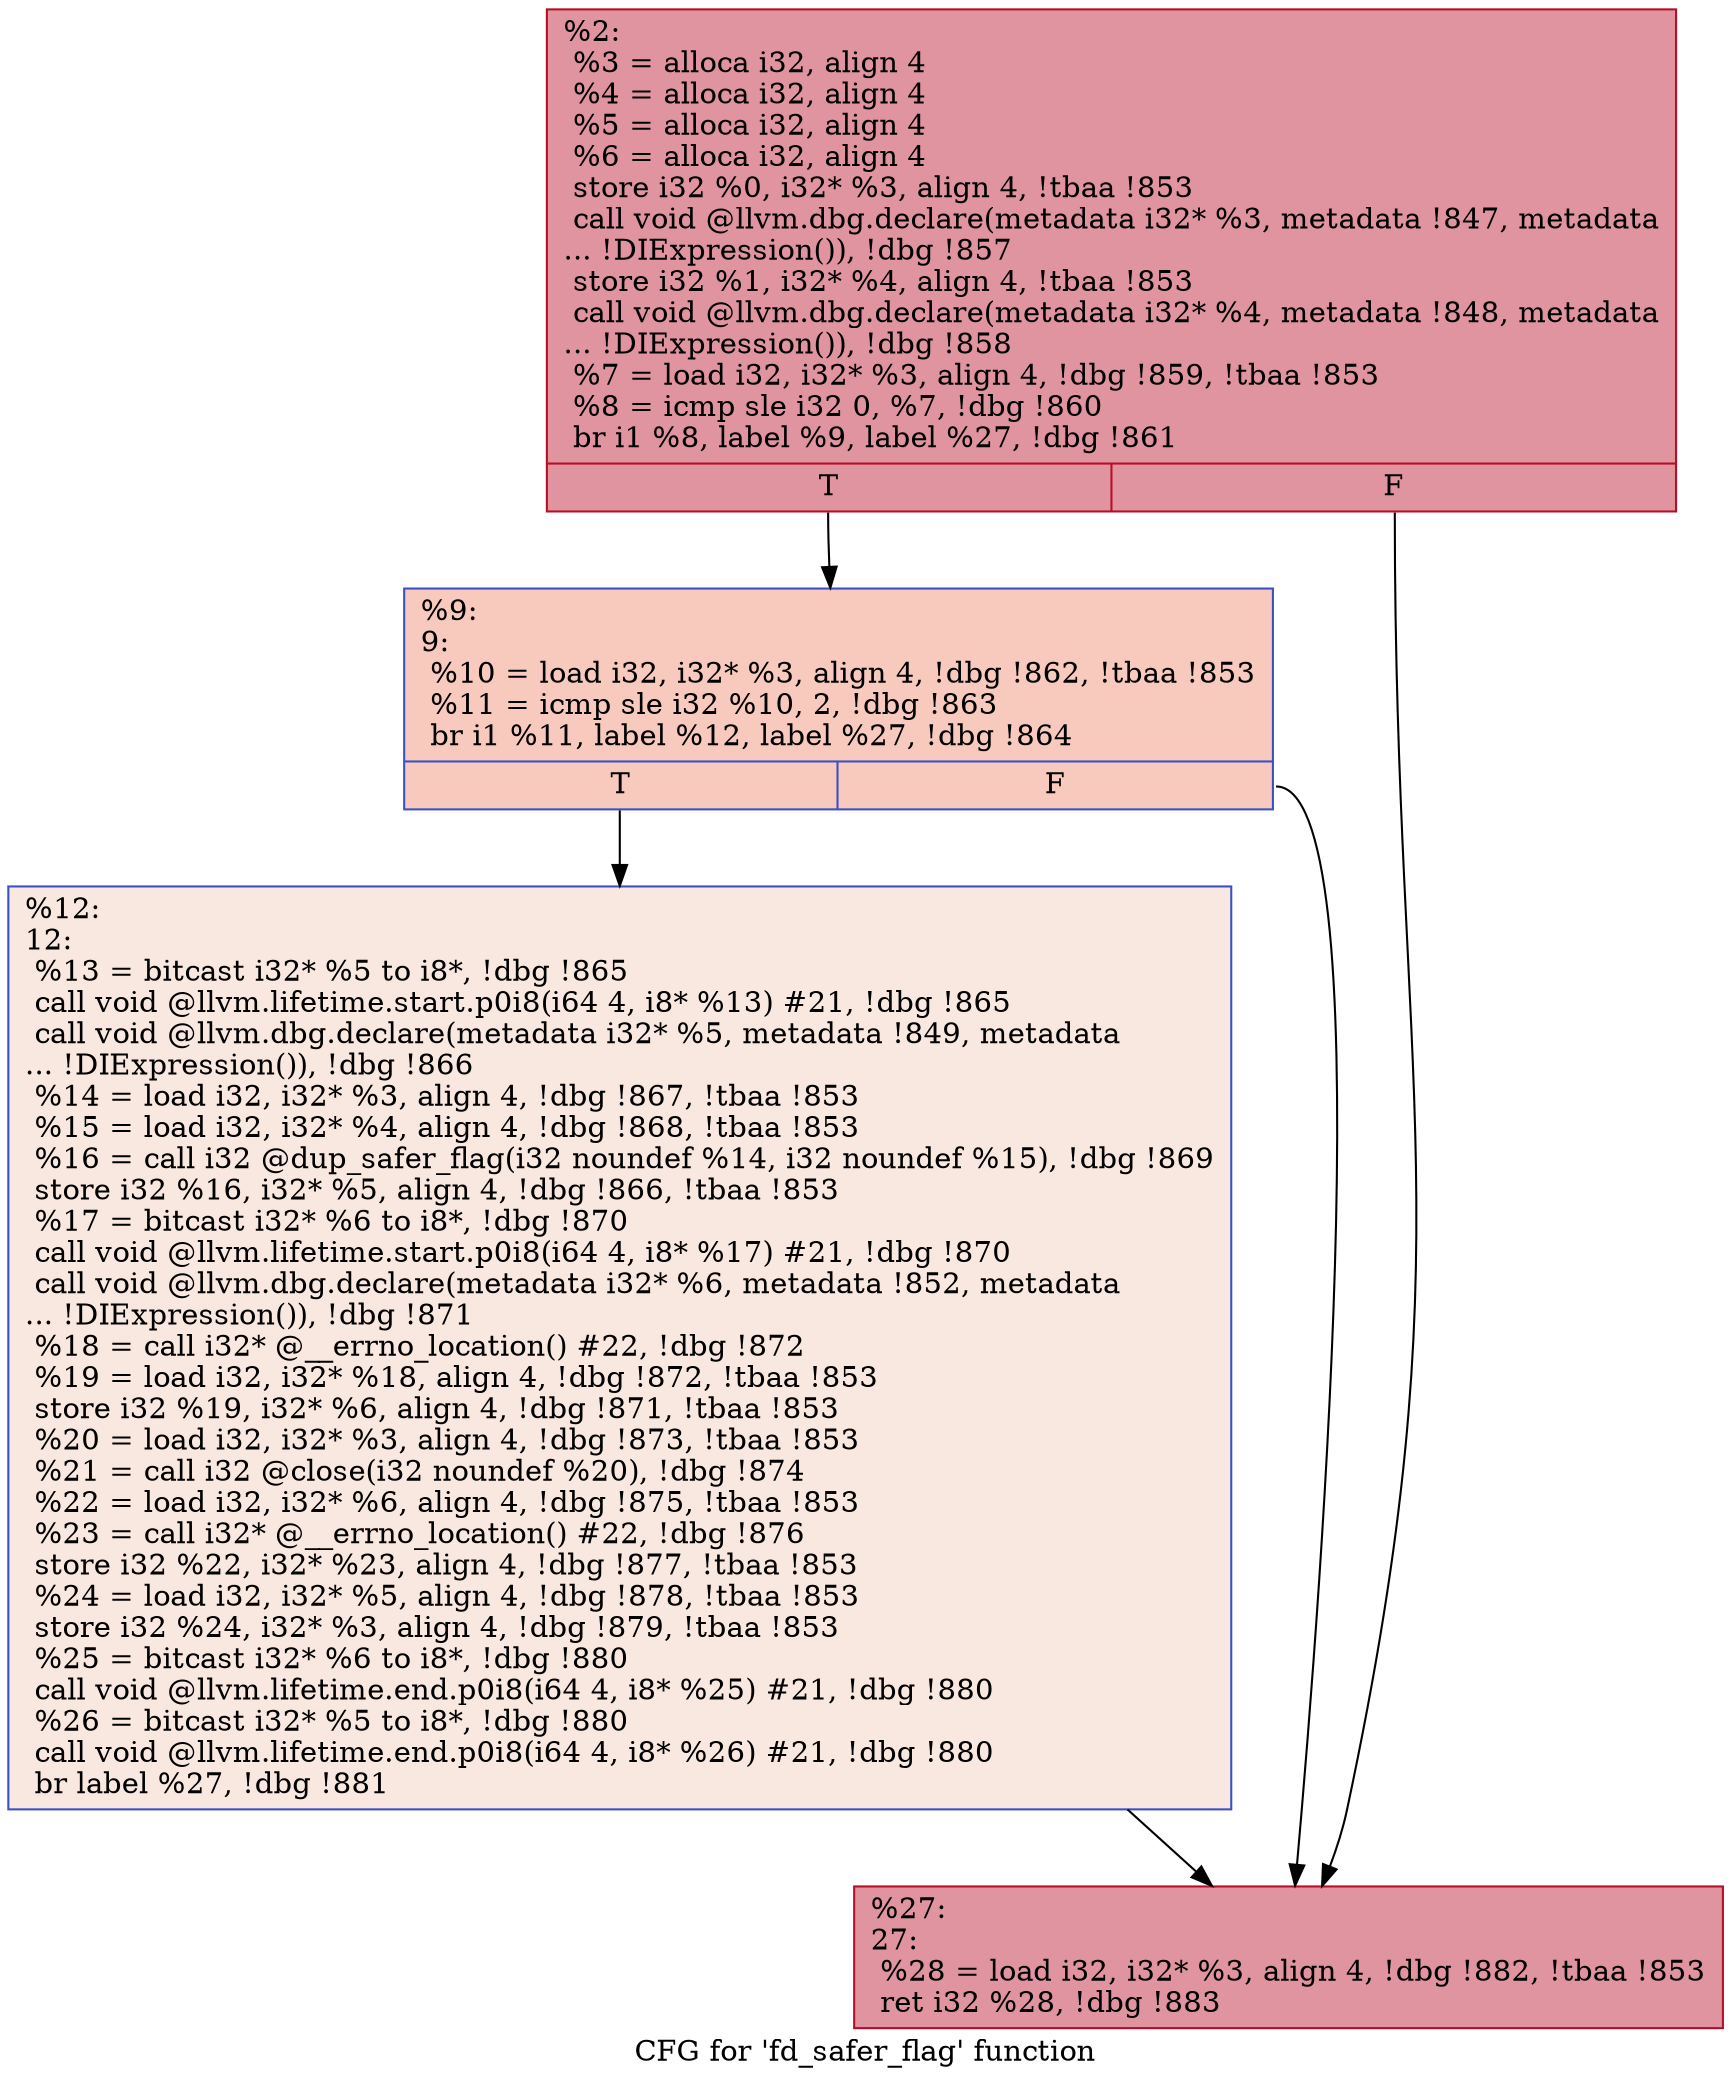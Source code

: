digraph "CFG for 'fd_safer_flag' function" {
	label="CFG for 'fd_safer_flag' function";

	Node0x23ffb10 [shape=record,color="#b70d28ff", style=filled, fillcolor="#b70d2870",label="{%2:\l  %3 = alloca i32, align 4\l  %4 = alloca i32, align 4\l  %5 = alloca i32, align 4\l  %6 = alloca i32, align 4\l  store i32 %0, i32* %3, align 4, !tbaa !853\l  call void @llvm.dbg.declare(metadata i32* %3, metadata !847, metadata\l... !DIExpression()), !dbg !857\l  store i32 %1, i32* %4, align 4, !tbaa !853\l  call void @llvm.dbg.declare(metadata i32* %4, metadata !848, metadata\l... !DIExpression()), !dbg !858\l  %7 = load i32, i32* %3, align 4, !dbg !859, !tbaa !853\l  %8 = icmp sle i32 0, %7, !dbg !860\l  br i1 %8, label %9, label %27, !dbg !861\l|{<s0>T|<s1>F}}"];
	Node0x23ffb10:s0 -> Node0x24031f0;
	Node0x23ffb10:s1 -> Node0x2403290;
	Node0x24031f0 [shape=record,color="#3d50c3ff", style=filled, fillcolor="#ef886b70",label="{%9:\l9:                                                \l  %10 = load i32, i32* %3, align 4, !dbg !862, !tbaa !853\l  %11 = icmp sle i32 %10, 2, !dbg !863\l  br i1 %11, label %12, label %27, !dbg !864\l|{<s0>T|<s1>F}}"];
	Node0x24031f0:s0 -> Node0x2403240;
	Node0x24031f0:s1 -> Node0x2403290;
	Node0x2403240 [shape=record,color="#3d50c3ff", style=filled, fillcolor="#f1ccb870",label="{%12:\l12:                                               \l  %13 = bitcast i32* %5 to i8*, !dbg !865\l  call void @llvm.lifetime.start.p0i8(i64 4, i8* %13) #21, !dbg !865\l  call void @llvm.dbg.declare(metadata i32* %5, metadata !849, metadata\l... !DIExpression()), !dbg !866\l  %14 = load i32, i32* %3, align 4, !dbg !867, !tbaa !853\l  %15 = load i32, i32* %4, align 4, !dbg !868, !tbaa !853\l  %16 = call i32 @dup_safer_flag(i32 noundef %14, i32 noundef %15), !dbg !869\l  store i32 %16, i32* %5, align 4, !dbg !866, !tbaa !853\l  %17 = bitcast i32* %6 to i8*, !dbg !870\l  call void @llvm.lifetime.start.p0i8(i64 4, i8* %17) #21, !dbg !870\l  call void @llvm.dbg.declare(metadata i32* %6, metadata !852, metadata\l... !DIExpression()), !dbg !871\l  %18 = call i32* @__errno_location() #22, !dbg !872\l  %19 = load i32, i32* %18, align 4, !dbg !872, !tbaa !853\l  store i32 %19, i32* %6, align 4, !dbg !871, !tbaa !853\l  %20 = load i32, i32* %3, align 4, !dbg !873, !tbaa !853\l  %21 = call i32 @close(i32 noundef %20), !dbg !874\l  %22 = load i32, i32* %6, align 4, !dbg !875, !tbaa !853\l  %23 = call i32* @__errno_location() #22, !dbg !876\l  store i32 %22, i32* %23, align 4, !dbg !877, !tbaa !853\l  %24 = load i32, i32* %5, align 4, !dbg !878, !tbaa !853\l  store i32 %24, i32* %3, align 4, !dbg !879, !tbaa !853\l  %25 = bitcast i32* %6 to i8*, !dbg !880\l  call void @llvm.lifetime.end.p0i8(i64 4, i8* %25) #21, !dbg !880\l  %26 = bitcast i32* %5 to i8*, !dbg !880\l  call void @llvm.lifetime.end.p0i8(i64 4, i8* %26) #21, !dbg !880\l  br label %27, !dbg !881\l}"];
	Node0x2403240 -> Node0x2403290;
	Node0x2403290 [shape=record,color="#b70d28ff", style=filled, fillcolor="#b70d2870",label="{%27:\l27:                                               \l  %28 = load i32, i32* %3, align 4, !dbg !882, !tbaa !853\l  ret i32 %28, !dbg !883\l}"];
}
